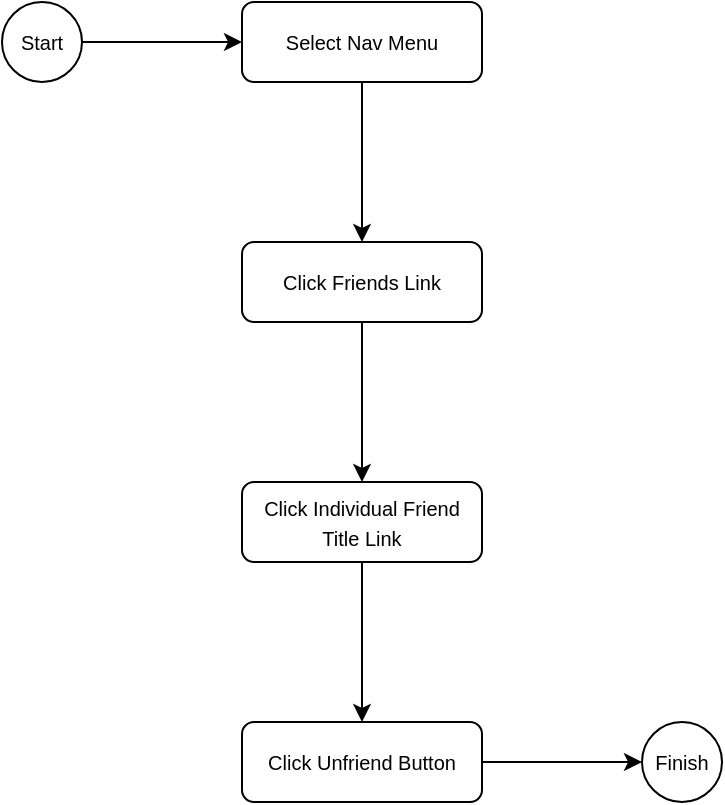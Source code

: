 <mxfile version="22.0.2" type="device">
  <diagram name="Page-1" id="aw4LGD5VC8ywuQ5uaDjR">
    <mxGraphModel dx="1102" dy="811" grid="1" gridSize="10" guides="1" tooltips="1" connect="1" arrows="1" fold="1" page="1" pageScale="1" pageWidth="1100" pageHeight="850" math="0" shadow="0">
      <root>
        <mxCell id="0" />
        <mxCell id="1" parent="0" />
        <mxCell id="jnBB4B86o61mxzXHuYle-1" value="" style="edgeStyle=orthogonalEdgeStyle;rounded=0;orthogonalLoop=1;jettySize=auto;html=1;" edge="1" parent="1" source="jnBB4B86o61mxzXHuYle-2" target="jnBB4B86o61mxzXHuYle-4">
          <mxGeometry relative="1" as="geometry" />
        </mxCell>
        <mxCell id="jnBB4B86o61mxzXHuYle-2" value="&lt;p style=&quot;line-height: 90%;&quot;&gt;&lt;font style=&quot;font-size: 10px;&quot;&gt;Start&lt;/font&gt;&lt;/p&gt;" style="ellipse;whiteSpace=wrap;html=1;aspect=fixed;" vertex="1" parent="1">
          <mxGeometry x="80" y="120" width="40" height="40" as="geometry" />
        </mxCell>
        <mxCell id="jnBB4B86o61mxzXHuYle-3" value="" style="edgeStyle=orthogonalEdgeStyle;rounded=0;orthogonalLoop=1;jettySize=auto;html=1;" edge="1" parent="1" source="jnBB4B86o61mxzXHuYle-4" target="jnBB4B86o61mxzXHuYle-6">
          <mxGeometry relative="1" as="geometry" />
        </mxCell>
        <mxCell id="jnBB4B86o61mxzXHuYle-4" value="&lt;font style=&quot;font-size: 10px;&quot;&gt;Select Nav Menu&lt;/font&gt;" style="rounded=1;whiteSpace=wrap;html=1;" vertex="1" parent="1">
          <mxGeometry x="200" y="120" width="120" height="40" as="geometry" />
        </mxCell>
        <mxCell id="jnBB4B86o61mxzXHuYle-5" value="" style="edgeStyle=orthogonalEdgeStyle;rounded=0;orthogonalLoop=1;jettySize=auto;html=1;" edge="1" parent="1" source="jnBB4B86o61mxzXHuYle-6" target="jnBB4B86o61mxzXHuYle-7">
          <mxGeometry relative="1" as="geometry" />
        </mxCell>
        <mxCell id="jnBB4B86o61mxzXHuYle-6" value="&lt;font style=&quot;font-size: 10px;&quot;&gt;Click Friends Link&lt;/font&gt;" style="rounded=1;whiteSpace=wrap;html=1;" vertex="1" parent="1">
          <mxGeometry x="200" y="240" width="120" height="40" as="geometry" />
        </mxCell>
        <mxCell id="jnBB4B86o61mxzXHuYle-10" value="" style="edgeStyle=orthogonalEdgeStyle;rounded=0;orthogonalLoop=1;jettySize=auto;html=1;" edge="1" parent="1" source="jnBB4B86o61mxzXHuYle-7" target="jnBB4B86o61mxzXHuYle-8">
          <mxGeometry relative="1" as="geometry" />
        </mxCell>
        <mxCell id="jnBB4B86o61mxzXHuYle-7" value="&lt;font style=&quot;font-size: 10px;&quot;&gt;Click Individual Friend&lt;br&gt;Title Link&lt;/font&gt;" style="rounded=1;whiteSpace=wrap;html=1;" vertex="1" parent="1">
          <mxGeometry x="200" y="360" width="120" height="40" as="geometry" />
        </mxCell>
        <mxCell id="jnBB4B86o61mxzXHuYle-11" style="edgeStyle=orthogonalEdgeStyle;rounded=0;orthogonalLoop=1;jettySize=auto;html=1;exitX=1;exitY=0.5;exitDx=0;exitDy=0;" edge="1" parent="1" source="jnBB4B86o61mxzXHuYle-8" target="jnBB4B86o61mxzXHuYle-9">
          <mxGeometry relative="1" as="geometry" />
        </mxCell>
        <mxCell id="jnBB4B86o61mxzXHuYle-8" value="&lt;font style=&quot;font-size: 10px;&quot;&gt;Click Unfriend Button&lt;/font&gt;" style="rounded=1;whiteSpace=wrap;html=1;" vertex="1" parent="1">
          <mxGeometry x="200" y="480" width="120" height="40" as="geometry" />
        </mxCell>
        <mxCell id="jnBB4B86o61mxzXHuYle-9" value="&lt;font style=&quot;font-size: 10px;&quot;&gt;Finish&lt;/font&gt;" style="ellipse;whiteSpace=wrap;html=1;aspect=fixed;fontSize=7;" vertex="1" parent="1">
          <mxGeometry x="400" y="480" width="40" height="40" as="geometry" />
        </mxCell>
      </root>
    </mxGraphModel>
  </diagram>
</mxfile>
